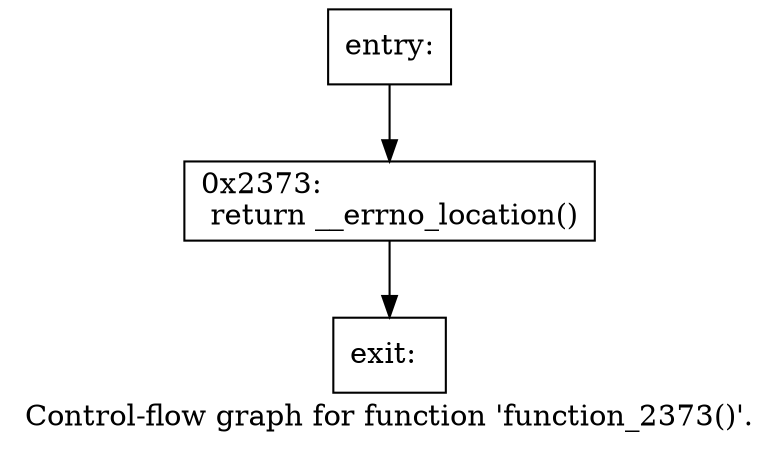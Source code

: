 digraph "Control-flow graph for function 'function_2373()'." {
  label="Control-flow graph for function 'function_2373()'.";
  node [shape=record];

  Node0770FC08 [label="{entry:\l}"];
  Node0770FC08 -> Node07710118;
  Node07710118 [label="{0x2373:\l  return __errno_location()\l}"];
  Node07710118 -> Node077101A8;
  Node077101A8 [label="{exit:\l}"];

}
